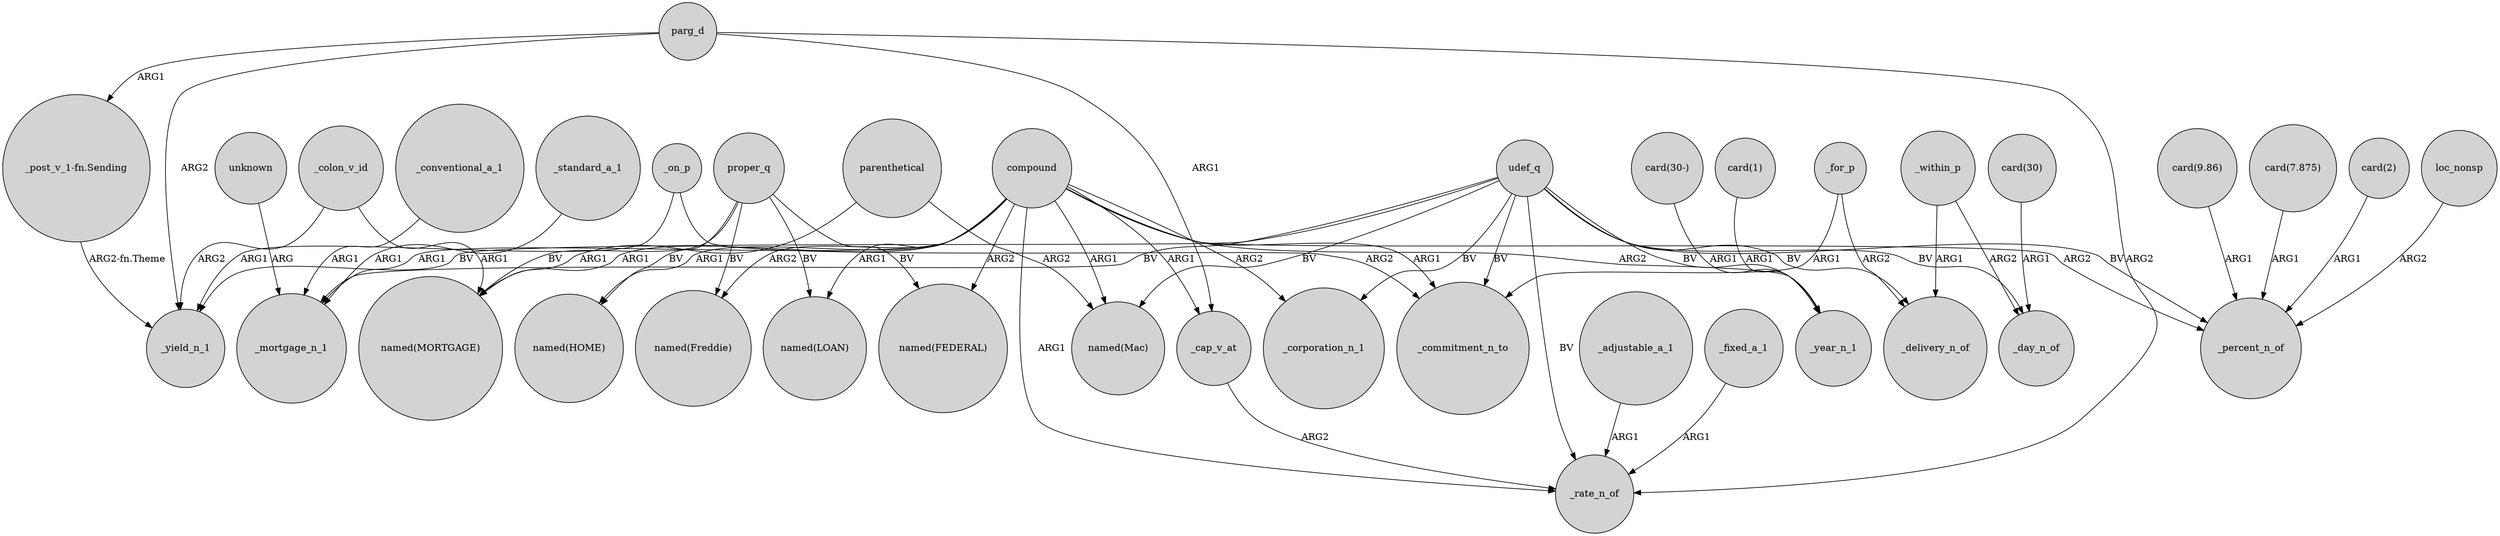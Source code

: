 digraph {
	node [shape=circle style=filled]
	"_post_v_1-fn.Sending" -> _yield_n_1 [label="ARG2-fn.Theme"]
	compound -> "named(LOAN)" [label=ARG1]
	udef_q -> _mortgage_n_1 [label=BV]
	_on_p -> _commitment_n_to [label=ARG2]
	udef_q -> _commitment_n_to [label=BV]
	_adjustable_a_1 -> _rate_n_of [label=ARG1]
	_conventional_a_1 -> _mortgage_n_1 [label=ARG1]
	udef_q -> _delivery_n_of [label=BV]
	compound -> "named(FEDERAL)" [label=ARG2]
	compound -> "named(MORTGAGE)" [label=ARG1]
	compound -> _corporation_n_1 [label=ARG2]
	_within_p -> _delivery_n_of [label=ARG1]
	proper_q -> "named(LOAN)" [label=BV]
	compound -> _rate_n_of [label=ARG1]
	_fixed_a_1 -> _rate_n_of [label=ARG1]
	"card(30-)" -> _year_n_1 [label=ARG1]
	"card(2)" -> _percent_n_of [label=ARG1]
	udef_q -> _day_n_of [label=BV]
	udef_q -> _rate_n_of [label=BV]
	_for_p -> _commitment_n_to [label=ARG1]
	proper_q -> "named(FEDERAL)" [label=BV]
	compound -> _percent_n_of [label=ARG2]
	parg_d -> _yield_n_1 [label=ARG2]
	_colon_v_id -> _yield_n_1 [label=ARG2]
	proper_q -> "named(MORTGAGE)" [label=BV]
	udef_q -> _corporation_n_1 [label=BV]
	parenthetical -> "named(MORTGAGE)" [label=ARG1]
	compound -> _cap_v_at [label=ARG1]
	compound -> _mortgage_n_1 [label=ARG1]
	loc_nonsp -> _percent_n_of [label=ARG2]
	compound -> "named(HOME)" [label=ARG1]
	proper_q -> "named(Freddie)" [label=BV]
	_for_p -> _delivery_n_of [label=ARG2]
	"card(9.86)" -> _percent_n_of [label=ARG1]
	parenthetical -> "named(Mac)" [label=ARG2]
	parg_d -> "_post_v_1-fn.Sending" [label=ARG1]
	compound -> "named(Freddie)" [label=ARG2]
	"card(1)" -> _year_n_1 [label=ARG1]
	unknown -> _mortgage_n_1 [label=ARG]
	udef_q -> _year_n_1 [label=BV]
	parg_d -> _cap_v_at [label=ARG1]
	udef_q -> "named(Mac)" [label=BV]
	compound -> "named(Mac)" [label=ARG1]
	proper_q -> "named(HOME)" [label=BV]
	_standard_a_1 -> _mortgage_n_1 [label=ARG1]
	udef_q -> _percent_n_of [label=BV]
	_on_p -> _yield_n_1 [label=ARG1]
	_within_p -> _day_n_of [label=ARG2]
	"card(30)" -> _day_n_of [label=ARG1]
	"card(7.875)" -> _percent_n_of [label=ARG1]
	_cap_v_at -> _rate_n_of [label=ARG2]
	parg_d -> _rate_n_of [label=ARG2]
	udef_q -> _yield_n_1 [label=BV]
	_colon_v_id -> "named(MORTGAGE)" [label=ARG1]
	compound -> _year_n_1 [label=ARG2]
	compound -> _commitment_n_to [label=ARG1]
}

